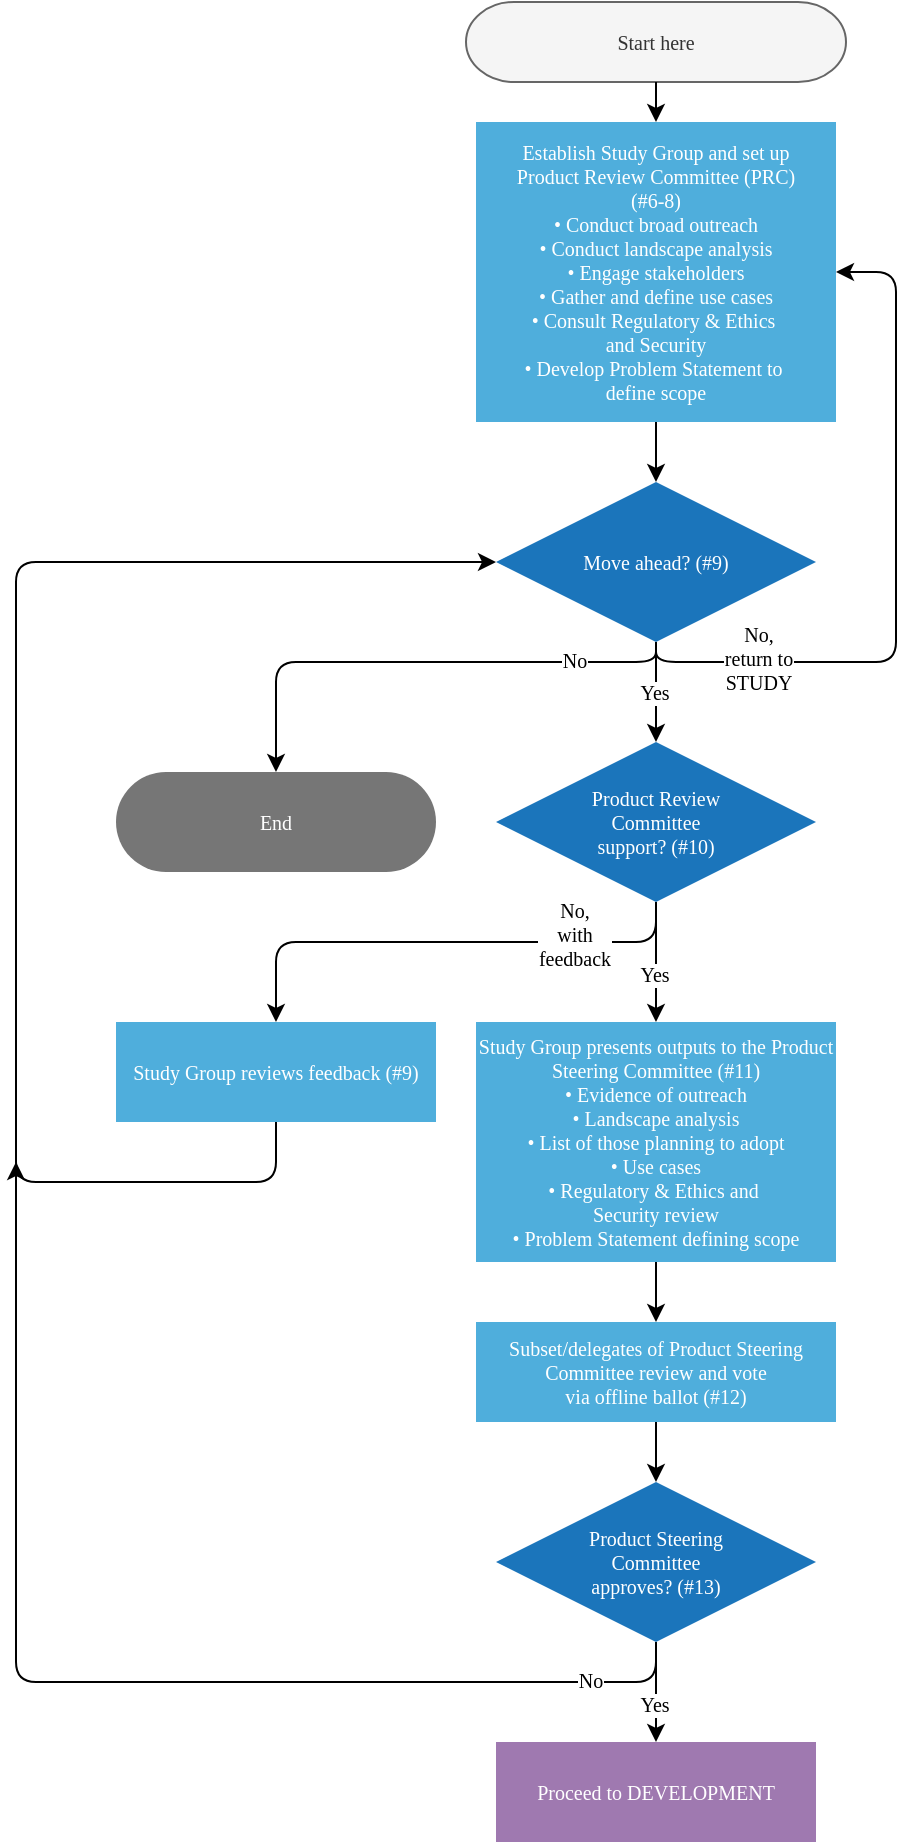 <mxfile version="24.7.7">
  <diagram name="Page-1" id="X3xUlvVhnp5LeFirYPRD">
    <mxGraphModel dx="1676" dy="912" grid="1" gridSize="10" guides="1" tooltips="1" connect="1" arrows="1" fold="1" page="1" pageScale="1" pageWidth="850" pageHeight="1100" math="0" shadow="0">
      <root>
        <mxCell id="0" />
        <mxCell id="1" parent="0" />
        <UserObject label="&lt;font color=&quot;#ffffff&quot; style=&quot;font-size: 10px;&quot;&gt;Move ahead? (#9)&lt;/font&gt;" link="#point9" id="28ap5lXa6g6a-z7-tknB-5">
          <mxCell style="rhombus;whiteSpace=wrap;html=1;strokeColor=none;fillColor=#1b75bb;fontFamily=Figtree;fontSource=https%3A%2F%2Ffonts.googleapis.com%2Fcss%3Ffamily%3DFigtree;fontSize=10;" parent="1" vertex="1">
            <mxGeometry x="420" y="270" width="160" height="80" as="geometry" />
          </mxCell>
        </UserObject>
        <UserObject label="&lt;font style=&quot;font-size: 10px;&quot; data-font-src=&quot;https://fonts.googleapis.com/css?family=Figtree&quot; color=&quot;#ffffff&quot;&gt;Proceed to DEVELOPMENT&lt;/font&gt;" link="#section_5" id="28ap5lXa6g6a-z7-tknB-6">
          <mxCell style="rounded=0;whiteSpace=wrap;html=1;strokeColor=none;fillColor=#9f79b0;fontFamily=Figtree;fontSource=https%3A%2F%2Ffonts.googleapis.com%2Fcss%3Ffamily%3DFigtree;fontSize=10;" parent="1" vertex="1">
            <mxGeometry x="420" y="900" width="160" height="50" as="geometry" />
          </mxCell>
        </UserObject>
        <UserObject label="&lt;font style=&quot;font-size: 10px;&quot; color=&quot;#ffffff&quot;&gt;&lt;span style=&quot;caret-color: rgb(255, 255, 255); font-size: 10px;&quot;&gt;Establish Study Group and set up&lt;/span&gt;&lt;/font&gt;&lt;div style=&quot;font-size: 10px;&quot;&gt;&lt;font style=&quot;font-size: 10px;&quot; color=&quot;#ffffff&quot;&gt;&lt;span style=&quot;caret-color: rgb(255, 255, 255); font-size: 10px;&quot;&gt;Product Review Committee (PRC)&lt;/span&gt;&lt;/font&gt;&lt;/div&gt;&lt;div style=&quot;font-size: 10px;&quot;&gt;&lt;font style=&quot;font-size: 10px;&quot; color=&quot;#ffffff&quot;&gt;&lt;span style=&quot;caret-color: rgb(255, 255, 255); font-size: 10px;&quot;&gt;(#6-8)&lt;/span&gt;&lt;/font&gt;&lt;/div&gt;&lt;div style=&quot;font-size: 10px;&quot;&gt;&lt;font style=&quot;font-size: 10px;&quot; color=&quot;#ffffff&quot;&gt;&lt;span style=&quot;caret-color: rgb(255, 255, 255); font-size: 10px;&quot;&gt;• Conduct broad outreach&lt;/span&gt;&lt;/font&gt;&lt;/div&gt;&lt;div style=&quot;font-size: 10px;&quot;&gt;&lt;font style=&quot;font-size: 10px;&quot; color=&quot;#ffffff&quot;&gt;&lt;span style=&quot;caret-color: rgb(255, 255, 255); font-size: 10px;&quot;&gt;• Conduct landscape analysis&lt;/span&gt;&lt;/font&gt;&lt;/div&gt;&lt;div style=&quot;font-size: 10px;&quot;&gt;&lt;font style=&quot;font-size: 10px;&quot; color=&quot;#ffffff&quot;&gt;&lt;span style=&quot;caret-color: rgb(255, 255, 255); font-size: 10px;&quot;&gt;• Engage stakeholders&lt;/span&gt;&lt;/font&gt;&lt;/div&gt;&lt;div style=&quot;font-size: 10px;&quot;&gt;&lt;font style=&quot;font-size: 10px;&quot; color=&quot;#ffffff&quot;&gt;&lt;span style=&quot;caret-color: rgb(255, 255, 255); font-size: 10px;&quot;&gt;• Gather and define use cases&lt;/span&gt;&lt;/font&gt;&lt;/div&gt;&lt;div style=&quot;font-size: 10px;&quot;&gt;&lt;font style=&quot;font-size: 10px;&quot; color=&quot;#ffffff&quot;&gt;&lt;span style=&quot;caret-color: rgb(255, 255, 255); font-size: 10px;&quot;&gt;• Consult Regulatory &amp;amp; Ethics&amp;nbsp;&lt;/span&gt;&lt;/font&gt;&lt;/div&gt;&lt;div style=&quot;font-size: 10px;&quot;&gt;&lt;font style=&quot;font-size: 10px;&quot; color=&quot;#ffffff&quot;&gt;&lt;span style=&quot;caret-color: rgb(255, 255, 255); font-size: 10px;&quot;&gt;and&amp;nbsp;Security&lt;/span&gt;&lt;/font&gt;&lt;/div&gt;&lt;div style=&quot;font-size: 10px;&quot;&gt;&lt;font style=&quot;font-size: 10px;&quot; color=&quot;#ffffff&quot;&gt;• Develop Problem Statement to&amp;nbsp;&lt;/font&gt;&lt;/div&gt;&lt;div style=&quot;font-size: 10px;&quot;&gt;&lt;font style=&quot;font-size: 10px;&quot; color=&quot;#ffffff&quot;&gt;define scope&lt;/font&gt;&lt;/div&gt;" link="#point6" id="28ap5lXa6g6a-z7-tknB-8">
          <mxCell style="rounded=0;whiteSpace=wrap;html=1;strokeColor=none;fillColor=#4FAEDC;fontFamily=Figtree;fontSource=https%3A%2F%2Ffonts.googleapis.com%2Fcss%3Ffamily%3DFigtree;fontSize=10;" parent="1" vertex="1">
            <mxGeometry x="410" y="90" width="180" height="150" as="geometry" />
          </mxCell>
        </UserObject>
        <UserObject label="&lt;span style=&quot;color: rgb(255, 255, 255); font-size: 10px; background-color: initial;&quot;&gt;Product Steering&lt;/span&gt;&lt;div&gt;&lt;span style=&quot;color: rgb(255, 255, 255); font-size: 10px; background-color: initial;&quot;&gt;Committee&lt;/span&gt;&lt;div style=&quot;font-size: 10px;&quot;&gt;&lt;span style=&quot;color: rgb(255, 255, 255); font-size: 10px; background-color: initial;&quot;&gt;approves? (#13)&lt;/span&gt;&lt;/div&gt;&lt;/div&gt;" link="#point13" id="28ap5lXa6g6a-z7-tknB-13">
          <mxCell style="rhombus;whiteSpace=wrap;html=1;strokeColor=none;fillColor=#1b75bb;fontFamily=Figtree;fontSource=https%3A%2F%2Ffonts.googleapis.com%2Fcss%3Ffamily%3DFigtree;fontSize=10;" parent="1" vertex="1">
            <mxGeometry x="420" y="770" width="160" height="80" as="geometry" />
          </mxCell>
        </UserObject>
        <UserObject label="&lt;font color=&quot;#ffffff&quot; style=&quot;font-size: 10px;&quot;&gt;Study Group reviews feedback (#9)&lt;/font&gt;" link="#point9" id="28ap5lXa6g6a-z7-tknB-15">
          <mxCell style="rounded=0;whiteSpace=wrap;html=1;strokeColor=none;fillColor=#4FAEDC;fontFamily=Figtree;fontSource=https%3A%2F%2Ffonts.googleapis.com%2Fcss%3Ffamily%3DFigtree;fontSize=10;" parent="1" vertex="1">
            <mxGeometry x="230" y="540" width="160" height="50" as="geometry" />
          </mxCell>
        </UserObject>
        <mxCell id="28ap5lXa6g6a-z7-tknB-26" value="&lt;span style=&quot;font-size: 10px;&quot;&gt;&lt;font style=&quot;font-size: 10px;&quot;&gt;End&lt;/font&gt;&lt;/span&gt;" style="rounded=1;whiteSpace=wrap;html=1;absoluteArcSize=0;arcSize=50;strokeColor=none;fillColor=#767676;fontColor=#FFFFFF;fontFamily=Figtree;fontSource=https%3A%2F%2Ffonts.googleapis.com%2Fcss%3Ffamily%3DFigtree;fontSize=10;" parent="1" vertex="1">
          <mxGeometry x="230" y="415" width="160" height="50" as="geometry" />
        </mxCell>
        <mxCell id="28ap5lXa6g6a-z7-tknB-35" value="&lt;p style=&quot;line-height: 100%; font-size: 10px;&quot;&gt;Start here&lt;/p&gt;" style="rounded=1;whiteSpace=wrap;absoluteArcSize=0;arcSize=60;fontFamily=Figtree;fontSource=https%3A%2F%2Ffonts.googleapis.com%2Fcss%3Ffamily%3DFigtree;fontSize=10;html=1;fillColor=#f5f5f5;fontColor=#333333;strokeColor=#666666;" parent="1" vertex="1">
          <mxGeometry x="405" y="30" width="190" height="40" as="geometry" />
        </mxCell>
        <UserObject label="&lt;font color=&quot;#ffffff&quot; style=&quot;font-size: 10px;&quot;&gt;Product Review&lt;/font&gt;&lt;div&gt;&lt;font color=&quot;#ffffff&quot; style=&quot;font-size: 10px;&quot;&gt;Committee&lt;/font&gt;&lt;div style=&quot;font-size: 10px;&quot;&gt;&lt;font color=&quot;#ffffff&quot; style=&quot;font-size: 10px;&quot;&gt;support? (#10)&lt;/font&gt;&lt;/div&gt;&lt;/div&gt;" link="#point10" id="28ap5lXa6g6a-z7-tknB-53">
          <mxCell style="rhombus;whiteSpace=wrap;html=1;strokeColor=none;fillColor=#1b75bb;fontFamily=Figtree;fontSource=https%3A%2F%2Ffonts.googleapis.com%2Fcss%3Ffamily%3DFigtree;fontSize=10;" parent="1" vertex="1">
            <mxGeometry x="420" y="400" width="160" height="80" as="geometry" />
          </mxCell>
        </UserObject>
        <UserObject label="&lt;font style=&quot;font-size: 10px;&quot; color=&quot;#ffffff&quot;&gt;&lt;span style=&quot;caret-color: rgb(255, 255, 255); font-size: 10px;&quot;&gt;Study Group presents outputs to the Product Steering Committee (#11)&lt;/span&gt;&lt;/font&gt;&lt;div style=&quot;font-size: 10px;&quot;&gt;&lt;font style=&quot;font-size: 10px;&quot; color=&quot;#ffffff&quot;&gt;&lt;span style=&quot;caret-color: rgb(255, 255, 255); font-size: 10px;&quot;&gt;• Evidence of outreach&lt;/span&gt;&lt;/font&gt;&lt;/div&gt;&lt;div style=&quot;font-size: 10px;&quot;&gt;&lt;font style=&quot;font-size: 10px;&quot; color=&quot;#ffffff&quot;&gt;&lt;span style=&quot;caret-color: rgb(255, 255, 255); font-size: 10px;&quot;&gt;• Landscape analysis&lt;/span&gt;&lt;/font&gt;&lt;/div&gt;&lt;div style=&quot;font-size: 10px;&quot;&gt;&lt;font style=&quot;font-size: 10px;&quot; color=&quot;#ffffff&quot;&gt;&lt;span style=&quot;caret-color: rgb(255, 255, 255); font-size: 10px;&quot;&gt;• List of those planning to adopt&lt;/span&gt;&lt;/font&gt;&lt;/div&gt;&lt;div style=&quot;font-size: 10px;&quot;&gt;&lt;font style=&quot;font-size: 10px;&quot; color=&quot;#ffffff&quot;&gt;&lt;span style=&quot;caret-color: rgb(255, 255, 255); font-size: 10px;&quot;&gt;• Use cases&lt;/span&gt;&lt;/font&gt;&lt;/div&gt;&lt;div style=&quot;font-size: 10px;&quot;&gt;&lt;font style=&quot;font-size: 10px;&quot; color=&quot;#ffffff&quot;&gt;&lt;span style=&quot;caret-color: rgb(255, 255, 255); font-size: 10px;&quot;&gt;• Regulatory &amp;amp; Ethics and&amp;nbsp;&lt;/span&gt;&lt;/font&gt;&lt;/div&gt;&lt;div style=&quot;font-size: 10px;&quot;&gt;&lt;font style=&quot;font-size: 10px;&quot; color=&quot;#ffffff&quot;&gt;&lt;span style=&quot;caret-color: rgb(255, 255, 255); font-size: 10px;&quot;&gt;Security&amp;nbsp;&lt;/span&gt;&lt;/font&gt;&lt;span style=&quot;caret-color: rgb(255, 255, 255); color: rgb(255, 255, 255); font-size: 10px;&quot;&gt;review&lt;/span&gt;&lt;/div&gt;&lt;div style=&quot;font-size: 10px;&quot;&gt;&lt;font style=&quot;font-size: 10px;&quot; color=&quot;#ffffff&quot;&gt;&lt;span style=&quot;caret-color: rgb(255, 255, 255); font-size: 10px;&quot;&gt;• Problem Statement defining scope&lt;/span&gt;&lt;/font&gt;&lt;/div&gt;" link="#point11" id="28ap5lXa6g6a-z7-tknB-54">
          <mxCell style="rounded=0;whiteSpace=wrap;html=1;strokeColor=none;fillColor=#4FAEDC;fontFamily=Figtree;fontSource=https%3A%2F%2Ffonts.googleapis.com%2Fcss%3Ffamily%3DFigtree;fontSize=10;" parent="1" vertex="1">
            <mxGeometry x="410" y="540" width="180" height="120" as="geometry" />
          </mxCell>
        </UserObject>
        <UserObject label="&lt;font color=&quot;#ffffff&quot; style=&quot;font-size: 10px;&quot;&gt;Subset/delegates of Product Steering&lt;/font&gt;&lt;div style=&quot;font-size: 10px;&quot;&gt;&lt;font color=&quot;#ffffff&quot; style=&quot;font-size: 10px;&quot;&gt;Committee review and vote&lt;/font&gt;&lt;/div&gt;&lt;div style=&quot;font-size: 10px;&quot;&gt;&lt;font color=&quot;#ffffff&quot; style=&quot;font-size: 10px;&quot;&gt;via offline ballot (#12)&lt;/font&gt;&lt;/div&gt;" link="#point12" id="28ap5lXa6g6a-z7-tknB-55">
          <mxCell style="rounded=0;whiteSpace=wrap;html=1;strokeColor=none;fillColor=#4FAEDC;fontFamily=Figtree;fontSource=https%3A%2F%2Ffonts.googleapis.com%2Fcss%3Ffamily%3DFigtree;fontSize=10;" parent="1" vertex="1">
            <mxGeometry x="410" y="690" width="180" height="50" as="geometry" />
          </mxCell>
        </UserObject>
        <mxCell id="28ap5lXa6g6a-z7-tknB-56" value="" style="endArrow=classic;html=1;rounded=0;exitX=0.5;exitY=1;exitDx=0;exitDy=0;entryX=0.5;entryY=0;entryDx=0;entryDy=0;fontSize=10;" parent="1" source="28ap5lXa6g6a-z7-tknB-35" target="28ap5lXa6g6a-z7-tknB-8" edge="1">
          <mxGeometry width="50" height="50" relative="1" as="geometry">
            <mxPoint x="650" y="270" as="sourcePoint" />
            <mxPoint x="700" y="220" as="targetPoint" />
          </mxGeometry>
        </mxCell>
        <mxCell id="28ap5lXa6g6a-z7-tknB-57" value="" style="endArrow=classic;html=1;rounded=0;exitX=0.5;exitY=1;exitDx=0;exitDy=0;fontSize=10;" parent="1" source="28ap5lXa6g6a-z7-tknB-8" target="28ap5lXa6g6a-z7-tknB-5" edge="1">
          <mxGeometry width="50" height="50" relative="1" as="geometry">
            <mxPoint x="620" y="270" as="sourcePoint" />
            <mxPoint x="670" y="220" as="targetPoint" />
          </mxGeometry>
        </mxCell>
        <mxCell id="28ap5lXa6g6a-z7-tknB-60" value="" style="endArrow=classic;html=1;rounded=0;exitX=0.5;exitY=1;exitDx=0;exitDy=0;entryX=0.5;entryY=0;entryDx=0;entryDy=0;fontSize=10;" parent="1" source="28ap5lXa6g6a-z7-tknB-5" target="28ap5lXa6g6a-z7-tknB-53" edge="1">
          <mxGeometry width="50" height="50" relative="1" as="geometry">
            <mxPoint x="410" y="440" as="sourcePoint" />
            <mxPoint x="460" y="390" as="targetPoint" />
          </mxGeometry>
        </mxCell>
        <mxCell id="28ap5lXa6g6a-z7-tknB-61" value="" style="endArrow=classic;html=1;rounded=1;exitX=0.5;exitY=1;exitDx=0;exitDy=0;entryX=0.5;entryY=0;entryDx=0;entryDy=0;curved=0;fontSize=10;" parent="1" source="28ap5lXa6g6a-z7-tknB-5" target="28ap5lXa6g6a-z7-tknB-26" edge="1">
          <mxGeometry width="50" height="50" relative="1" as="geometry">
            <mxPoint x="410" y="440" as="sourcePoint" />
            <mxPoint x="460" y="390" as="targetPoint" />
            <Array as="points">
              <mxPoint x="500" y="360" />
              <mxPoint x="310" y="360" />
            </Array>
          </mxGeometry>
        </mxCell>
        <mxCell id="28ap5lXa6g6a-z7-tknB-62" value="" style="endArrow=classic;html=1;rounded=1;exitX=0.5;exitY=1;exitDx=0;exitDy=0;entryX=1;entryY=0.5;entryDx=0;entryDy=0;curved=0;fontSize=10;" parent="1" source="28ap5lXa6g6a-z7-tknB-5" target="28ap5lXa6g6a-z7-tknB-8" edge="1">
          <mxGeometry width="50" height="50" relative="1" as="geometry">
            <mxPoint x="480" y="400" as="sourcePoint" />
            <mxPoint x="530" y="350" as="targetPoint" />
            <Array as="points">
              <mxPoint x="500" y="360" />
              <mxPoint x="620" y="360" />
              <mxPoint x="620" y="165" />
            </Array>
          </mxGeometry>
        </mxCell>
        <mxCell id="28ap5lXa6g6a-z7-tknB-63" value="" style="endArrow=classic;html=1;rounded=0;exitX=0.5;exitY=1;exitDx=0;exitDy=0;entryX=0.5;entryY=0;entryDx=0;entryDy=0;fontSize=10;" parent="1" source="28ap5lXa6g6a-z7-tknB-53" target="28ap5lXa6g6a-z7-tknB-54" edge="1">
          <mxGeometry width="50" height="50" relative="1" as="geometry">
            <mxPoint x="390" y="580" as="sourcePoint" />
            <mxPoint x="440" y="530" as="targetPoint" />
          </mxGeometry>
        </mxCell>
        <mxCell id="28ap5lXa6g6a-z7-tknB-64" value="" style="endArrow=classic;html=1;rounded=0;exitX=0.5;exitY=1;exitDx=0;exitDy=0;fontSize=10;" parent="1" source="28ap5lXa6g6a-z7-tknB-54" target="28ap5lXa6g6a-z7-tknB-55" edge="1">
          <mxGeometry width="50" height="50" relative="1" as="geometry">
            <mxPoint x="490" y="550" as="sourcePoint" />
            <mxPoint x="540" y="500" as="targetPoint" />
          </mxGeometry>
        </mxCell>
        <mxCell id="28ap5lXa6g6a-z7-tknB-65" value="" style="endArrow=classic;html=1;rounded=0;exitX=0.5;exitY=1;exitDx=0;exitDy=0;fontSize=10;" parent="1" source="28ap5lXa6g6a-z7-tknB-55" target="28ap5lXa6g6a-z7-tknB-13" edge="1">
          <mxGeometry width="50" height="50" relative="1" as="geometry">
            <mxPoint x="490" y="730" as="sourcePoint" />
            <mxPoint x="540" y="680" as="targetPoint" />
          </mxGeometry>
        </mxCell>
        <mxCell id="28ap5lXa6g6a-z7-tknB-66" value="" style="endArrow=classic;html=1;rounded=0;exitX=0.5;exitY=1;exitDx=0;exitDy=0;entryX=0.5;entryY=0;entryDx=0;entryDy=0;fontSize=10;" parent="1" source="28ap5lXa6g6a-z7-tknB-13" target="28ap5lXa6g6a-z7-tknB-6" edge="1">
          <mxGeometry width="50" height="50" relative="1" as="geometry">
            <mxPoint x="490" y="750" as="sourcePoint" />
            <mxPoint x="540" y="700" as="targetPoint" />
          </mxGeometry>
        </mxCell>
        <mxCell id="28ap5lXa6g6a-z7-tknB-67" value="" style="endArrow=classic;html=1;rounded=1;exitX=0.5;exitY=1;exitDx=0;exitDy=0;entryX=0.5;entryY=0;entryDx=0;entryDy=0;curved=0;fontSize=10;" parent="1" source="28ap5lXa6g6a-z7-tknB-53" target="28ap5lXa6g6a-z7-tknB-15" edge="1">
          <mxGeometry width="50" height="50" relative="1" as="geometry">
            <mxPoint x="340" y="540" as="sourcePoint" />
            <mxPoint x="390" y="490" as="targetPoint" />
            <Array as="points">
              <mxPoint x="500" y="500" />
              <mxPoint x="310" y="500" />
            </Array>
          </mxGeometry>
        </mxCell>
        <mxCell id="28ap5lXa6g6a-z7-tknB-68" value="" style="endArrow=classic;html=1;rounded=1;exitX=0.5;exitY=1;exitDx=0;exitDy=0;entryX=0;entryY=0.5;entryDx=0;entryDy=0;curved=0;fontSize=10;" parent="1" source="28ap5lXa6g6a-z7-tknB-15" target="28ap5lXa6g6a-z7-tknB-5" edge="1">
          <mxGeometry width="50" height="50" relative="1" as="geometry">
            <mxPoint x="220" y="520" as="sourcePoint" />
            <mxPoint x="270" y="470" as="targetPoint" />
            <Array as="points">
              <mxPoint x="310" y="620" />
              <mxPoint x="180" y="620" />
              <mxPoint x="180" y="310" />
            </Array>
          </mxGeometry>
        </mxCell>
        <mxCell id="28ap5lXa6g6a-z7-tknB-70" value="No" style="edgeLabel;html=1;align=center;verticalAlign=middle;resizable=0;points=[];labelBackgroundColor=#FFFFFF;fontFamily=Figtree;fontSize=10;fontSource=https%3A%2F%2Ffonts.googleapis.com%2Fcss%3Ffamily%3DFigtree;" parent="1" vertex="1" connectable="0">
          <mxGeometry x="333" y="93" as="geometry">
            <mxPoint x="126" y="266" as="offset" />
          </mxGeometry>
        </mxCell>
        <mxCell id="28ap5lXa6g6a-z7-tknB-71" value="No,&lt;div style=&quot;font-size: 10px;&quot;&gt;return to&lt;/div&gt;&lt;div style=&quot;font-size: 10px;&quot;&gt;STUDY&lt;/div&gt;" style="edgeLabel;html=1;align=center;verticalAlign=middle;resizable=0;points=[];labelBackgroundColor=#FFFFFF;fontFamily=Figtree;fontSize=10;fontSource=https%3A%2F%2Ffonts.googleapis.com%2Fcss%3Ffamily%3DFigtree;" parent="1" vertex="1" connectable="0">
          <mxGeometry x="425" y="92" as="geometry">
            <mxPoint x="126" y="266" as="offset" />
          </mxGeometry>
        </mxCell>
        <mxCell id="28ap5lXa6g6a-z7-tknB-72" value="Yes" style="edgeLabel;html=1;align=center;verticalAlign=middle;resizable=0;points=[];labelBackgroundColor=#FFFFFF;fontFamily=Figtree;fontSize=10;fontSource=https%3A%2F%2Ffonts.googleapis.com%2Fcss%3Ffamily%3DFigtree;" parent="1" vertex="1" connectable="0">
          <mxGeometry x="373" y="109" as="geometry">
            <mxPoint x="126" y="266" as="offset" />
          </mxGeometry>
        </mxCell>
        <mxCell id="28ap5lXa6g6a-z7-tknB-73" value="No,&lt;div style=&quot;font-size: 10px;&quot;&gt;with&lt;/div&gt;&lt;div style=&quot;font-size: 10px;&quot;&gt;feedback&lt;/div&gt;" style="edgeLabel;html=1;align=center;verticalAlign=middle;resizable=0;points=[];labelBackgroundColor=#FFFFFF;fontFamily=Figtree;fontSize=10;fontSource=https%3A%2F%2Ffonts.googleapis.com%2Fcss%3Ffamily%3DFigtree;" parent="1" vertex="1" connectable="0">
          <mxGeometry x="333" y="230" as="geometry">
            <mxPoint x="126" y="266" as="offset" />
          </mxGeometry>
        </mxCell>
        <mxCell id="28ap5lXa6g6a-z7-tknB-74" value="Yes" style="edgeLabel;html=1;align=center;verticalAlign=middle;resizable=0;points=[];labelBackgroundColor=#FFFFFF;fontFamily=Figtree;fontSize=10;fontSource=https%3A%2F%2Ffonts.googleapis.com%2Fcss%3Ffamily%3DFigtree;" parent="1" vertex="1" connectable="0">
          <mxGeometry x="373" y="250" as="geometry">
            <mxPoint x="126" y="266" as="offset" />
          </mxGeometry>
        </mxCell>
        <mxCell id="28ap5lXa6g6a-z7-tknB-75" value="Yes" style="edgeLabel;html=1;align=center;verticalAlign=middle;resizable=0;points=[];labelBackgroundColor=#FFFFFF;fontFamily=Figtree;fontSize=10;fontSource=https%3A%2F%2Ffonts.googleapis.com%2Fcss%3Ffamily%3DFigtree;" parent="1" vertex="1" connectable="0">
          <mxGeometry x="373" y="615" as="geometry">
            <mxPoint x="126" y="266" as="offset" />
          </mxGeometry>
        </mxCell>
        <mxCell id="28ap5lXa6g6a-z7-tknB-76" value="" style="endArrow=classic;html=1;rounded=1;exitX=0.5;exitY=1;exitDx=0;exitDy=0;curved=0;fontSize=10;" parent="1" source="28ap5lXa6g6a-z7-tknB-13" edge="1">
          <mxGeometry width="50" height="50" relative="1" as="geometry">
            <mxPoint x="480" y="780" as="sourcePoint" />
            <mxPoint x="180" y="610" as="targetPoint" />
            <Array as="points">
              <mxPoint x="500" y="870" />
              <mxPoint x="180" y="870" />
            </Array>
          </mxGeometry>
        </mxCell>
        <mxCell id="28ap5lXa6g6a-z7-tknB-77" value="No" style="edgeLabel;html=1;align=center;verticalAlign=middle;resizable=0;points=[];labelBackgroundColor=#FFFFFF;fontFamily=Figtree;fontSize=10;fontSource=https%3A%2F%2Ffonts.googleapis.com%2Fcss%3Ffamily%3DFigtree;" parent="1" vertex="1" connectable="0">
          <mxGeometry x="341" y="603" as="geometry">
            <mxPoint x="126" y="266" as="offset" />
          </mxGeometry>
        </mxCell>
      </root>
    </mxGraphModel>
  </diagram>
</mxfile>
